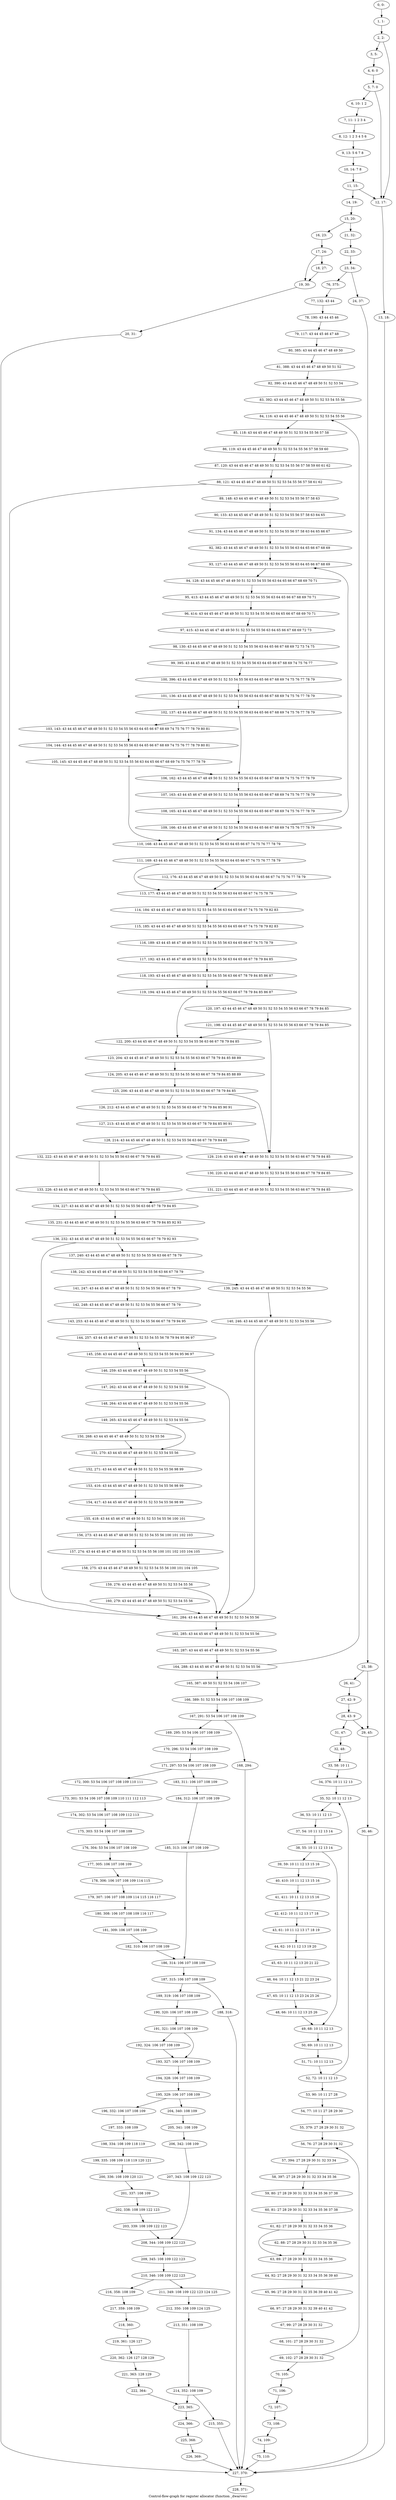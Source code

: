 digraph G {
graph [label="Control-flow-graph for register allocator (function _dwarves)"]
0[label="0, 0: "];
1[label="1, 1: "];
2[label="2, 2: "];
3[label="3, 5: "];
4[label="4, 6: 0 "];
5[label="5, 7: 0 "];
6[label="6, 10: 1 2 "];
7[label="7, 11: 1 2 3 4 "];
8[label="8, 12: 1 2 3 4 5 6 "];
9[label="9, 13: 5 6 7 8 "];
10[label="10, 14: 7 8 "];
11[label="11, 15: "];
12[label="12, 17: "];
13[label="13, 18: "];
14[label="14, 19: "];
15[label="15, 20: "];
16[label="16, 23: "];
17[label="17, 24: "];
18[label="18, 27: "];
19[label="19, 30: "];
20[label="20, 31: "];
21[label="21, 32: "];
22[label="22, 33: "];
23[label="23, 34: "];
24[label="24, 37: "];
25[label="25, 38: "];
26[label="26, 41: "];
27[label="27, 42: 9 "];
28[label="28, 43: 9 "];
29[label="29, 45: "];
30[label="30, 46: "];
31[label="31, 47: "];
32[label="32, 48: "];
33[label="33, 58: 10 11 "];
34[label="34, 376: 10 11 12 13 "];
35[label="35, 52: 10 11 12 13 "];
36[label="36, 53: 10 11 12 13 "];
37[label="37, 54: 10 11 12 13 14 "];
38[label="38, 55: 10 11 12 13 14 "];
39[label="39, 59: 10 11 12 13 15 16 "];
40[label="40, 410: 10 11 12 13 15 16 "];
41[label="41, 411: 10 11 12 13 15 16 "];
42[label="42, 412: 10 11 12 13 17 18 "];
43[label="43, 61: 10 11 12 13 17 18 19 "];
44[label="44, 62: 10 11 12 13 19 20 "];
45[label="45, 63: 10 11 12 13 20 21 22 "];
46[label="46, 64: 10 11 12 13 21 22 23 24 "];
47[label="47, 65: 10 11 12 13 23 24 25 26 "];
48[label="48, 66: 10 11 12 13 25 26 "];
49[label="49, 68: 10 11 12 13 "];
50[label="50, 69: 10 11 12 13 "];
51[label="51, 71: 10 11 12 13 "];
52[label="52, 72: 10 11 12 13 "];
53[label="53, 90: 10 11 27 28 "];
54[label="54, 77: 10 11 27 28 29 30 "];
55[label="55, 379: 27 28 29 30 31 32 "];
56[label="56, 76: 27 28 29 30 31 32 "];
57[label="57, 394: 27 28 29 30 31 32 33 34 "];
58[label="58, 397: 27 28 29 30 31 32 33 34 35 36 "];
59[label="59, 80: 27 28 29 30 31 32 33 34 35 36 37 38 "];
60[label="60, 81: 27 28 29 30 31 32 33 34 35 36 37 38 "];
61[label="61, 82: 27 28 29 30 31 32 33 34 35 36 "];
62[label="62, 88: 27 28 29 30 31 32 33 34 35 36 "];
63[label="63, 89: 27 28 29 30 31 32 33 34 35 36 "];
64[label="64, 92: 27 28 29 30 31 32 33 34 35 36 39 40 "];
65[label="65, 96: 27 28 29 30 31 32 35 36 39 40 41 42 "];
66[label="66, 97: 27 28 29 30 31 32 39 40 41 42 "];
67[label="67, 99: 27 28 29 30 31 32 "];
68[label="68, 101: 27 28 29 30 31 32 "];
69[label="69, 102: 27 28 29 30 31 32 "];
70[label="70, 105: "];
71[label="71, 106: "];
72[label="72, 107: "];
73[label="73, 108: "];
74[label="74, 109: "];
75[label="75, 110: "];
76[label="76, 375: "];
77[label="77, 132: 43 44 "];
78[label="78, 190: 43 44 45 46 "];
79[label="79, 117: 43 44 45 46 47 48 "];
80[label="80, 385: 43 44 45 46 47 48 49 50 "];
81[label="81, 388: 43 44 45 46 47 48 49 50 51 52 "];
82[label="82, 390: 43 44 45 46 47 48 49 50 51 52 53 54 "];
83[label="83, 392: 43 44 45 46 47 48 49 50 51 52 53 54 55 56 "];
84[label="84, 116: 43 44 45 46 47 48 49 50 51 52 53 54 55 56 "];
85[label="85, 118: 43 44 45 46 47 48 49 50 51 52 53 54 55 56 57 58 "];
86[label="86, 119: 43 44 45 46 47 48 49 50 51 52 53 54 55 56 57 58 59 60 "];
87[label="87, 120: 43 44 45 46 47 48 49 50 51 52 53 54 55 56 57 58 59 60 61 62 "];
88[label="88, 121: 43 44 45 46 47 48 49 50 51 52 53 54 55 56 57 58 61 62 "];
89[label="89, 148: 43 44 45 46 47 48 49 50 51 52 53 54 55 56 57 58 63 "];
90[label="90, 133: 43 44 45 46 47 48 49 50 51 52 53 54 55 56 57 58 63 64 65 "];
91[label="91, 134: 43 44 45 46 47 48 49 50 51 52 53 54 55 56 57 58 63 64 65 66 67 "];
92[label="92, 382: 43 44 45 46 47 48 49 50 51 52 53 54 55 56 63 64 65 66 67 68 69 "];
93[label="93, 127: 43 44 45 46 47 48 49 50 51 52 53 54 55 56 63 64 65 66 67 68 69 "];
94[label="94, 128: 43 44 45 46 47 48 49 50 51 52 53 54 55 56 63 64 65 66 67 68 69 70 71 "];
95[label="95, 413: 43 44 45 46 47 48 49 50 51 52 53 54 55 56 63 64 65 66 67 68 69 70 71 "];
96[label="96, 414: 43 44 45 46 47 48 49 50 51 52 53 54 55 56 63 64 65 66 67 68 69 70 71 "];
97[label="97, 415: 43 44 45 46 47 48 49 50 51 52 53 54 55 56 63 64 65 66 67 68 69 72 73 "];
98[label="98, 130: 43 44 45 46 47 48 49 50 51 52 53 54 55 56 63 64 65 66 67 68 69 72 73 74 75 "];
99[label="99, 395: 43 44 45 46 47 48 49 50 51 52 53 54 55 56 63 64 65 66 67 68 69 74 75 76 77 "];
100[label="100, 396: 43 44 45 46 47 48 49 50 51 52 53 54 55 56 63 64 65 66 67 68 69 74 75 76 77 78 79 "];
101[label="101, 136: 43 44 45 46 47 48 49 50 51 52 53 54 55 56 63 64 65 66 67 68 69 74 75 76 77 78 79 "];
102[label="102, 137: 43 44 45 46 47 48 49 50 51 52 53 54 55 56 63 64 65 66 67 68 69 74 75 76 77 78 79 "];
103[label="103, 143: 43 44 45 46 47 48 49 50 51 52 53 54 55 56 63 64 65 66 67 68 69 74 75 76 77 78 79 80 81 "];
104[label="104, 144: 43 44 45 46 47 48 49 50 51 52 53 54 55 56 63 64 65 66 67 68 69 74 75 76 77 78 79 80 81 "];
105[label="105, 145: 43 44 45 46 47 48 49 50 51 52 53 54 55 56 63 64 65 66 67 68 69 74 75 76 77 78 79 "];
106[label="106, 162: 43 44 45 46 47 48 49 50 51 52 53 54 55 56 63 64 65 66 67 68 69 74 75 76 77 78 79 "];
107[label="107, 163: 43 44 45 46 47 48 49 50 51 52 53 54 55 56 63 64 65 66 67 68 69 74 75 76 77 78 79 "];
108[label="108, 165: 43 44 45 46 47 48 49 50 51 52 53 54 55 56 63 64 65 66 67 68 69 74 75 76 77 78 79 "];
109[label="109, 166: 43 44 45 46 47 48 49 50 51 52 53 54 55 56 63 64 65 66 67 68 69 74 75 76 77 78 79 "];
110[label="110, 168: 43 44 45 46 47 48 49 50 51 52 53 54 55 56 63 64 65 66 67 74 75 76 77 78 79 "];
111[label="111, 169: 43 44 45 46 47 48 49 50 51 52 53 54 55 56 63 64 65 66 67 74 75 76 77 78 79 "];
112[label="112, 176: 43 44 45 46 47 48 49 50 51 52 53 54 55 56 63 64 65 66 67 74 75 76 77 78 79 "];
113[label="113, 177: 43 44 45 46 47 48 49 50 51 52 53 54 55 56 63 64 65 66 67 74 75 78 79 "];
114[label="114, 184: 43 44 45 46 47 48 49 50 51 52 53 54 55 56 63 64 65 66 67 74 75 78 79 82 83 "];
115[label="115, 185: 43 44 45 46 47 48 49 50 51 52 53 54 55 56 63 64 65 66 67 74 75 78 79 82 83 "];
116[label="116, 189: 43 44 45 46 47 48 49 50 51 52 53 54 55 56 63 64 65 66 67 74 75 78 79 "];
117[label="117, 192: 43 44 45 46 47 48 49 50 51 52 53 54 55 56 63 64 65 66 67 78 79 84 85 "];
118[label="118, 193: 43 44 45 46 47 48 49 50 51 52 53 54 55 56 63 66 67 78 79 84 85 86 87 "];
119[label="119, 194: 43 44 45 46 47 48 49 50 51 52 53 54 55 56 63 66 67 78 79 84 85 86 87 "];
120[label="120, 197: 43 44 45 46 47 48 49 50 51 52 53 54 55 56 63 66 67 78 79 84 85 "];
121[label="121, 198: 43 44 45 46 47 48 49 50 51 52 53 54 55 56 63 66 67 78 79 84 85 "];
122[label="122, 200: 43 44 45 46 47 48 49 50 51 52 53 54 55 56 63 66 67 78 79 84 85 "];
123[label="123, 204: 43 44 45 46 47 48 49 50 51 52 53 54 55 56 63 66 67 78 79 84 85 88 89 "];
124[label="124, 205: 43 44 45 46 47 48 49 50 51 52 53 54 55 56 63 66 67 78 79 84 85 88 89 "];
125[label="125, 206: 43 44 45 46 47 48 49 50 51 52 53 54 55 56 63 66 67 78 79 84 85 "];
126[label="126, 212: 43 44 45 46 47 48 49 50 51 52 53 54 55 56 63 66 67 78 79 84 85 90 91 "];
127[label="127, 213: 43 44 45 46 47 48 49 50 51 52 53 54 55 56 63 66 67 78 79 84 85 90 91 "];
128[label="128, 214: 43 44 45 46 47 48 49 50 51 52 53 54 55 56 63 66 67 78 79 84 85 "];
129[label="129, 216: 43 44 45 46 47 48 49 50 51 52 53 54 55 56 63 66 67 78 79 84 85 "];
130[label="130, 220: 43 44 45 46 47 48 49 50 51 52 53 54 55 56 63 66 67 78 79 84 85 "];
131[label="131, 221: 43 44 45 46 47 48 49 50 51 52 53 54 55 56 63 66 67 78 79 84 85 "];
132[label="132, 222: 43 44 45 46 47 48 49 50 51 52 53 54 55 56 63 66 67 78 79 84 85 "];
133[label="133, 226: 43 44 45 46 47 48 49 50 51 52 53 54 55 56 63 66 67 78 79 84 85 "];
134[label="134, 227: 43 44 45 46 47 48 49 50 51 52 53 54 55 56 63 66 67 78 79 84 85 "];
135[label="135, 231: 43 44 45 46 47 48 49 50 51 52 53 54 55 56 63 66 67 78 79 84 85 92 93 "];
136[label="136, 232: 43 44 45 46 47 48 49 50 51 52 53 54 55 56 63 66 67 78 79 92 93 "];
137[label="137, 240: 43 44 45 46 47 48 49 50 51 52 53 54 55 56 63 66 67 78 79 "];
138[label="138, 242: 43 44 45 46 47 48 49 50 51 52 53 54 55 56 63 66 67 78 79 "];
139[label="139, 245: 43 44 45 46 47 48 49 50 51 52 53 54 55 56 "];
140[label="140, 246: 43 44 45 46 47 48 49 50 51 52 53 54 55 56 "];
141[label="141, 247: 43 44 45 46 47 48 49 50 51 52 53 54 55 56 66 67 78 79 "];
142[label="142, 248: 43 44 45 46 47 48 49 50 51 52 53 54 55 56 66 67 78 79 "];
143[label="143, 253: 43 44 45 46 47 48 49 50 51 52 53 54 55 56 66 67 78 79 94 95 "];
144[label="144, 257: 43 44 45 46 47 48 49 50 51 52 53 54 55 56 78 79 94 95 96 97 "];
145[label="145, 258: 43 44 45 46 47 48 49 50 51 52 53 54 55 56 94 95 96 97 "];
146[label="146, 259: 43 44 45 46 47 48 49 50 51 52 53 54 55 56 "];
147[label="147, 262: 43 44 45 46 47 48 49 50 51 52 53 54 55 56 "];
148[label="148, 264: 43 44 45 46 47 48 49 50 51 52 53 54 55 56 "];
149[label="149, 265: 43 44 45 46 47 48 49 50 51 52 53 54 55 56 "];
150[label="150, 268: 43 44 45 46 47 48 49 50 51 52 53 54 55 56 "];
151[label="151, 270: 43 44 45 46 47 48 49 50 51 52 53 54 55 56 "];
152[label="152, 271: 43 44 45 46 47 48 49 50 51 52 53 54 55 56 98 99 "];
153[label="153, 416: 43 44 45 46 47 48 49 50 51 52 53 54 55 56 98 99 "];
154[label="154, 417: 43 44 45 46 47 48 49 50 51 52 53 54 55 56 98 99 "];
155[label="155, 418: 43 44 45 46 47 48 49 50 51 52 53 54 55 56 100 101 "];
156[label="156, 273: 43 44 45 46 47 48 49 50 51 52 53 54 55 56 100 101 102 103 "];
157[label="157, 274: 43 44 45 46 47 48 49 50 51 52 53 54 55 56 100 101 102 103 104 105 "];
158[label="158, 275: 43 44 45 46 47 48 49 50 51 52 53 54 55 56 100 101 104 105 "];
159[label="159, 276: 43 44 45 46 47 48 49 50 51 52 53 54 55 56 "];
160[label="160, 279: 43 44 45 46 47 48 49 50 51 52 53 54 55 56 "];
161[label="161, 284: 43 44 45 46 47 48 49 50 51 52 53 54 55 56 "];
162[label="162, 285: 43 44 45 46 47 48 49 50 51 52 53 54 55 56 "];
163[label="163, 287: 43 44 45 46 47 48 49 50 51 52 53 54 55 56 "];
164[label="164, 288: 43 44 45 46 47 48 49 50 51 52 53 54 55 56 "];
165[label="165, 387: 49 50 51 52 53 54 106 107 "];
166[label="166, 389: 51 52 53 54 106 107 108 109 "];
167[label="167, 291: 53 54 106 107 108 109 "];
168[label="168, 294: "];
169[label="169, 295: 53 54 106 107 108 109 "];
170[label="170, 296: 53 54 106 107 108 109 "];
171[label="171, 297: 53 54 106 107 108 109 "];
172[label="172, 300: 53 54 106 107 108 109 110 111 "];
173[label="173, 301: 53 54 106 107 108 109 110 111 112 113 "];
174[label="174, 302: 53 54 106 107 108 109 112 113 "];
175[label="175, 303: 53 54 106 107 108 109 "];
176[label="176, 304: 53 54 106 107 108 109 "];
177[label="177, 305: 106 107 108 109 "];
178[label="178, 306: 106 107 108 109 114 115 "];
179[label="179, 307: 106 107 108 109 114 115 116 117 "];
180[label="180, 308: 106 107 108 109 116 117 "];
181[label="181, 309: 106 107 108 109 "];
182[label="182, 310: 106 107 108 109 "];
183[label="183, 311: 106 107 108 109 "];
184[label="184, 312: 106 107 108 109 "];
185[label="185, 313: 106 107 108 109 "];
186[label="186, 314: 106 107 108 109 "];
187[label="187, 315: 106 107 108 109 "];
188[label="188, 318: "];
189[label="189, 319: 106 107 108 109 "];
190[label="190, 320: 106 107 108 109 "];
191[label="191, 321: 106 107 108 109 "];
192[label="192, 324: 106 107 108 109 "];
193[label="193, 327: 106 107 108 109 "];
194[label="194, 328: 106 107 108 109 "];
195[label="195, 329: 106 107 108 109 "];
196[label="196, 332: 106 107 108 109 "];
197[label="197, 333: 108 109 "];
198[label="198, 334: 108 109 118 119 "];
199[label="199, 335: 108 109 118 119 120 121 "];
200[label="200, 336: 108 109 120 121 "];
201[label="201, 337: 108 109 "];
202[label="202, 338: 108 109 122 123 "];
203[label="203, 339: 108 109 122 123 "];
204[label="204, 340: 108 109 "];
205[label="205, 341: 108 109 "];
206[label="206, 342: 108 109 "];
207[label="207, 343: 108 109 122 123 "];
208[label="208, 344: 108 109 122 123 "];
209[label="209, 345: 108 109 122 123 "];
210[label="210, 346: 108 109 122 123 "];
211[label="211, 349: 108 109 122 123 124 125 "];
212[label="212, 350: 108 109 124 125 "];
213[label="213, 351: 108 109 "];
214[label="214, 352: 108 109 "];
215[label="215, 355: "];
216[label="216, 358: 108 109 "];
217[label="217, 359: 108 109 "];
218[label="218, 360: "];
219[label="219, 361: 126 127 "];
220[label="220, 362: 126 127 128 129 "];
221[label="221, 363: 128 129 "];
222[label="222, 364: "];
223[label="223, 365: "];
224[label="224, 366: "];
225[label="225, 368: "];
226[label="226, 369: "];
227[label="227, 370: "];
228[label="228, 371: "];
0->1 ;
1->2 ;
2->3 ;
2->12 ;
3->4 ;
4->5 ;
5->6 ;
5->12 ;
6->7 ;
7->8 ;
8->9 ;
9->10 ;
10->11 ;
11->12 ;
11->14 ;
12->13 ;
13->227 ;
14->15 ;
15->16 ;
15->21 ;
16->17 ;
17->18 ;
17->19 ;
18->19 ;
19->20 ;
20->227 ;
21->22 ;
22->23 ;
23->24 ;
23->76 ;
24->25 ;
25->26 ;
25->29 ;
26->27 ;
27->28 ;
28->29 ;
28->31 ;
29->30 ;
30->227 ;
31->32 ;
32->33 ;
33->34 ;
34->35 ;
35->36 ;
36->37 ;
37->38 ;
38->39 ;
38->49 ;
39->40 ;
40->41 ;
41->42 ;
42->43 ;
43->44 ;
44->45 ;
45->46 ;
46->47 ;
47->48 ;
48->49 ;
49->50 ;
50->51 ;
51->52 ;
52->53 ;
52->35 ;
53->54 ;
54->55 ;
55->56 ;
56->57 ;
57->58 ;
58->59 ;
59->60 ;
60->61 ;
61->62 ;
61->63 ;
62->63 ;
63->64 ;
64->65 ;
65->66 ;
66->67 ;
67->68 ;
68->69 ;
69->70 ;
69->56 ;
70->71 ;
71->72 ;
72->73 ;
73->74 ;
74->75 ;
75->227 ;
76->77 ;
77->78 ;
78->79 ;
79->80 ;
80->81 ;
81->82 ;
82->83 ;
83->84 ;
84->85 ;
85->86 ;
86->87 ;
87->88 ;
88->89 ;
88->161 ;
89->90 ;
90->91 ;
91->92 ;
92->93 ;
93->94 ;
94->95 ;
95->96 ;
96->97 ;
97->98 ;
98->99 ;
99->100 ;
100->101 ;
101->102 ;
102->103 ;
102->106 ;
103->104 ;
104->105 ;
105->106 ;
105->110 ;
106->107 ;
107->108 ;
108->109 ;
109->110 ;
109->93 ;
110->111 ;
111->112 ;
111->113 ;
112->113 ;
113->114 ;
114->115 ;
115->116 ;
116->117 ;
117->118 ;
118->119 ;
119->120 ;
119->122 ;
120->121 ;
121->122 ;
121->129 ;
122->123 ;
123->124 ;
124->125 ;
125->126 ;
125->129 ;
126->127 ;
127->128 ;
128->129 ;
128->132 ;
129->130 ;
130->131 ;
131->134 ;
132->133 ;
133->134 ;
134->135 ;
135->136 ;
136->137 ;
136->161 ;
137->138 ;
138->139 ;
138->141 ;
139->140 ;
140->161 ;
141->142 ;
142->143 ;
143->144 ;
144->145 ;
145->146 ;
146->147 ;
146->161 ;
147->148 ;
148->149 ;
149->150 ;
149->151 ;
150->151 ;
151->152 ;
152->153 ;
153->154 ;
154->155 ;
155->156 ;
156->157 ;
157->158 ;
158->159 ;
159->160 ;
159->161 ;
160->161 ;
161->162 ;
162->163 ;
163->164 ;
164->165 ;
164->84 ;
165->166 ;
166->167 ;
167->168 ;
167->169 ;
168->227 ;
169->170 ;
170->171 ;
171->172 ;
171->183 ;
172->173 ;
173->174 ;
174->175 ;
175->176 ;
176->177 ;
177->178 ;
178->179 ;
179->180 ;
180->181 ;
181->182 ;
182->186 ;
183->184 ;
184->185 ;
185->186 ;
186->187 ;
187->188 ;
187->189 ;
188->227 ;
189->190 ;
190->191 ;
191->192 ;
191->193 ;
192->193 ;
193->194 ;
194->195 ;
195->196 ;
195->204 ;
196->197 ;
197->198 ;
198->199 ;
199->200 ;
200->201 ;
201->202 ;
202->203 ;
203->208 ;
204->205 ;
205->206 ;
206->207 ;
207->208 ;
208->209 ;
209->210 ;
210->211 ;
210->216 ;
211->212 ;
212->213 ;
213->214 ;
214->215 ;
214->223 ;
215->227 ;
216->217 ;
217->218 ;
218->219 ;
219->220 ;
220->221 ;
221->222 ;
222->223 ;
223->224 ;
224->225 ;
225->226 ;
226->227 ;
227->228 ;
}
